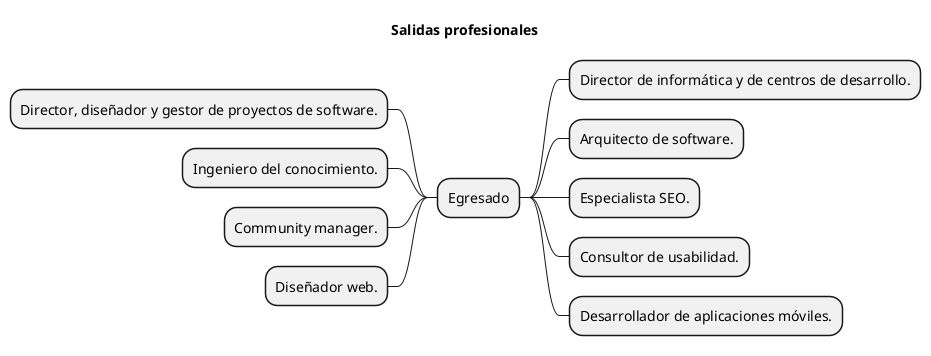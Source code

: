 ' Campo Profesional
' Esta Licenciatura ofrece conocimientos para desarrollarse profesionalmente como:
' Director de informática y de centros de desarrollo.
' Diseñador, director y gestor de proyectos de software.
' Arquitecto de software.
' Ingeniero del conocimiento.
' Especialista SEO.
' Community manager.
' Consultor de usabilidad.
' Diseñador web.
' Desarrollador de aplicaciones móviles.

@startmindmap
title Salidas profesionales

+ Egresado
++ Director de informática y de centros de desarrollo.
-- Director, diseñador y gestor de proyectos de software.
++ Arquitecto de software.
-- Ingeniero del conocimiento.
++ Especialista SEO.
-- Community manager.
++ Consultor de usabilidad.
-- Diseñador web.
++ Desarrollador de aplicaciones móviles.